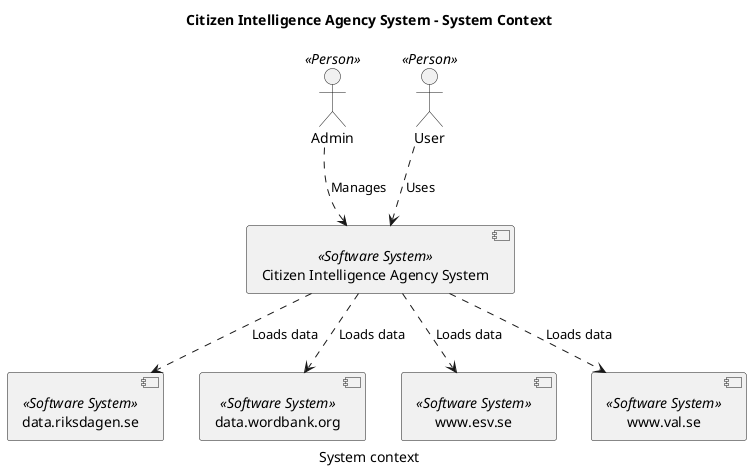 @startuml
title Citizen Intelligence Agency System - System Context
caption System context
actor "Admin" <<Person>> as 2
component "Citizen Intelligence Agency System" <<Software System>> as 3
actor "User" <<Person>> as 1
component "data.riksdagen.se" <<Software System>> as 4
component "data.wordbank.org" <<Software System>> as 5
component "www.esv.se" <<Software System>> as 7
component "www.val.se" <<Software System>> as 6
2 ..> 3 : Manages
3 ..> 4 : Loads data
3 ..> 5 : Loads data
3 ..> 7 : Loads data
3 ..> 6 : Loads data
1 ..> 3 : Uses
@enduml
